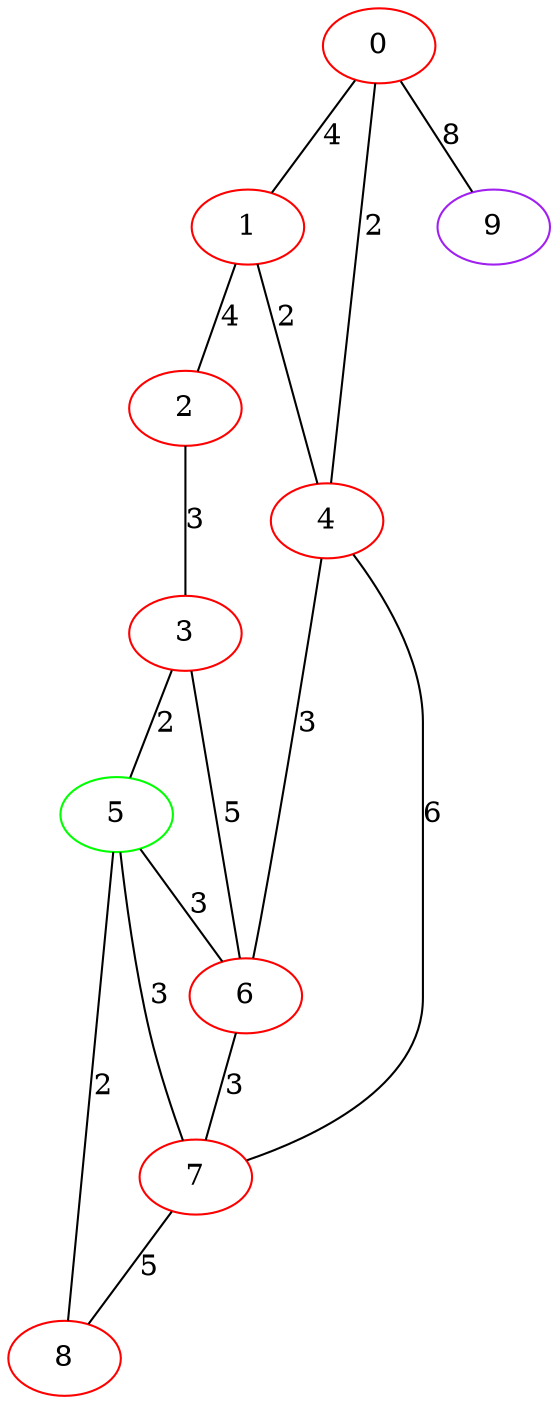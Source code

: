graph "" {
0 [color=red, weight=1];
1 [color=red, weight=1];
2 [color=red, weight=1];
3 [color=red, weight=1];
4 [color=red, weight=1];
5 [color=green, weight=2];
6 [color=red, weight=1];
7 [color=red, weight=1];
8 [color=red, weight=1];
9 [color=purple, weight=4];
0 -- 1  [key=0, label=4];
0 -- 4  [key=0, label=2];
0 -- 9  [key=0, label=8];
1 -- 2  [key=0, label=4];
1 -- 4  [key=0, label=2];
2 -- 3  [key=0, label=3];
3 -- 5  [key=0, label=2];
3 -- 6  [key=0, label=5];
4 -- 6  [key=0, label=3];
4 -- 7  [key=0, label=6];
5 -- 8  [key=0, label=2];
5 -- 6  [key=0, label=3];
5 -- 7  [key=0, label=3];
6 -- 7  [key=0, label=3];
7 -- 8  [key=0, label=5];
}
